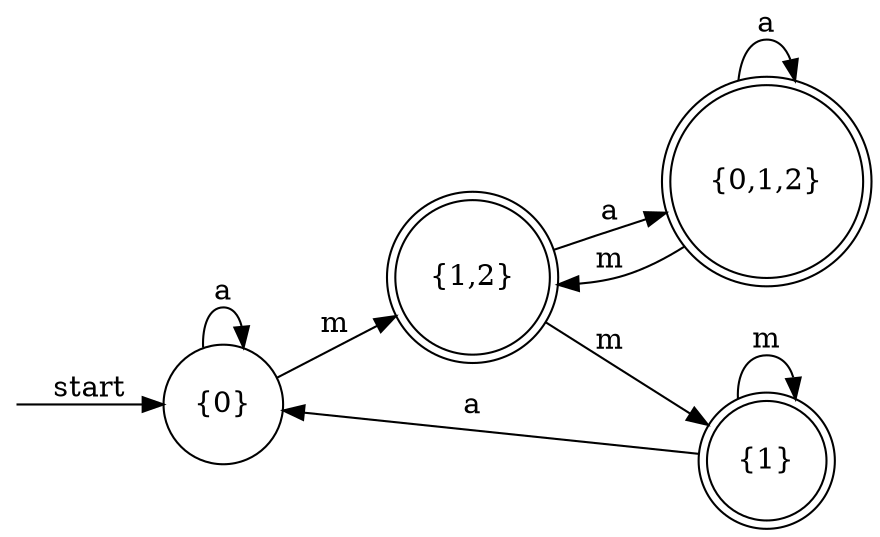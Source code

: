 digraph dfa {
    rankdir = LR;
    node [shape = circle];
    __start [style = invis, shape = point];
    __start -> "{0}" [ label = "start" ];
    node [shape = doublecircle]; "{1,2}" "{0,1,2}" "{1}"
    node [shape = circle];
    "{0}" -> "{0}" [ label = "a" ];
    "{0}" -> "{1,2}" [ label = "m" ];
    "{1,2}" -> "{0,1,2}" [ label = "a" ];
    "{1,2}" -> "{1}" [ label = "m" ];
    "{0,1,2}" -> "{0,1,2}" [ label = "a" ];
    "{0,1,2}" -> "{1,2}" [ label = "m" ];
    "{1}" -> "{0}" [ label = "a" ];
    "{1}" -> "{1}" [ label = "m" ];
}
